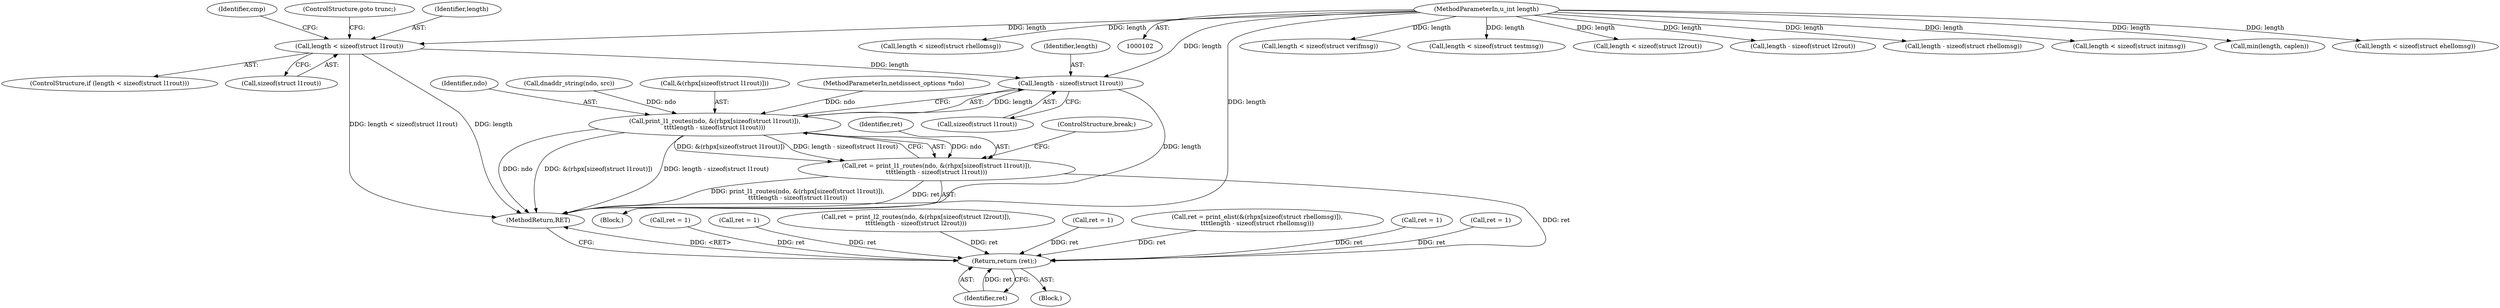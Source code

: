 digraph "0_tcpdump_c6e0531b5def26ecf912e8de6ade86cbdaed3751_0@API" {
"1000339" [label="(Call,length < sizeof(struct l1rout))"];
"1000105" [label="(MethodParameterIn,u_int length)"];
"1000373" [label="(Call,length - sizeof(struct l1rout))"];
"1000366" [label="(Call,print_l1_routes(ndo, &(rhpx[sizeof(struct l1rout)]),\n\t\t\t\tlength - sizeof(struct l1rout)))"];
"1000364" [label="(Call,ret = print_l1_routes(ndo, &(rhpx[sizeof(struct l1rout)]),\n\t\t\t\tlength - sizeof(struct l1rout)))"];
"1000717" [label="(Return,return (ret);)"];
"1000249" [label="(Call,length < sizeof(struct verifmsg))"];
"1000239" [label="(Call,ret = 1)"];
"1000361" [label="(Call,dnaddr_string(ndo, src))"];
"1000294" [label="(Call,length < sizeof(struct testmsg))"];
"1000105" [label="(MethodParameterIn,u_int length)"];
"1000384" [label="(Call,length < sizeof(struct l2rout))"];
"1000418" [label="(Call,length - sizeof(struct l2rout))"];
"1000697" [label="(Call,ret = 1)"];
"1000377" [label="(ControlStructure,break;)"];
"1000346" [label="(Identifier,cmp)"];
"1000548" [label="(Call,length - sizeof(struct rhellomsg))"];
"1000365" [label="(Identifier,ret)"];
"1000367" [label="(Identifier,ndo)"];
"1000339" [label="(Call,length < sizeof(struct l1rout))"];
"1000368" [label="(Call,&(rhpx[sizeof(struct l1rout)]))"];
"1000153" [label="(Call,length < sizeof(struct initmsg))"];
"1000366" [label="(Call,print_l1_routes(ndo, &(rhpx[sizeof(struct l1rout)]),\n\t\t\t\tlength - sizeof(struct l1rout)))"];
"1000341" [label="(Call,sizeof(struct l1rout))"];
"1000409" [label="(Call,ret = print_l2_routes(ndo, &(rhpx[sizeof(struct l2rout)]),\n\t\t\t\tlength - sizeof(struct l2rout)))"];
"1000717" [label="(Return,return (ret);)"];
"1000364" [label="(Call,ret = print_l1_routes(ndo, &(rhpx[sizeof(struct l1rout)]),\n\t\t\t\tlength - sizeof(struct l1rout)))"];
"1000713" [label="(Call,ret = 1)"];
"1000718" [label="(Identifier,ret)"];
"1000540" [label="(Call,ret = print_elist(&(rhpx[sizeof(struct rhellomsg)]),\n\t\t\t\tlength - sizeof(struct rhellomsg)))"];
"1000338" [label="(ControlStructure,if (length < sizeof(struct l1rout)))"];
"1000343" [label="(ControlStructure,goto trunc;)"];
"1000103" [label="(MethodParameterIn,netdissect_options *ndo)"];
"1000373" [label="(Call,length - sizeof(struct l1rout))"];
"1000710" [label="(Call,min(length, caplen))"];
"1000146" [label="(Block,)"];
"1000107" [label="(Block,)"];
"1000722" [label="(MethodReturn,RET)"];
"1000329" [label="(Call,ret = 1)"];
"1000375" [label="(Call,sizeof(struct l1rout))"];
"1000374" [label="(Identifier,length)"];
"1000284" [label="(Call,ret = 1)"];
"1000559" [label="(Call,length < sizeof(struct ehellomsg))"];
"1000340" [label="(Identifier,length)"];
"1000429" [label="(Call,length < sizeof(struct rhellomsg))"];
"1000339" -> "1000338"  [label="AST: "];
"1000339" -> "1000341"  [label="CFG: "];
"1000340" -> "1000339"  [label="AST: "];
"1000341" -> "1000339"  [label="AST: "];
"1000343" -> "1000339"  [label="CFG: "];
"1000346" -> "1000339"  [label="CFG: "];
"1000339" -> "1000722"  [label="DDG: length < sizeof(struct l1rout)"];
"1000339" -> "1000722"  [label="DDG: length"];
"1000105" -> "1000339"  [label="DDG: length"];
"1000339" -> "1000373"  [label="DDG: length"];
"1000105" -> "1000102"  [label="AST: "];
"1000105" -> "1000722"  [label="DDG: length"];
"1000105" -> "1000153"  [label="DDG: length"];
"1000105" -> "1000249"  [label="DDG: length"];
"1000105" -> "1000294"  [label="DDG: length"];
"1000105" -> "1000373"  [label="DDG: length"];
"1000105" -> "1000384"  [label="DDG: length"];
"1000105" -> "1000418"  [label="DDG: length"];
"1000105" -> "1000429"  [label="DDG: length"];
"1000105" -> "1000548"  [label="DDG: length"];
"1000105" -> "1000559"  [label="DDG: length"];
"1000105" -> "1000710"  [label="DDG: length"];
"1000373" -> "1000366"  [label="AST: "];
"1000373" -> "1000375"  [label="CFG: "];
"1000374" -> "1000373"  [label="AST: "];
"1000375" -> "1000373"  [label="AST: "];
"1000366" -> "1000373"  [label="CFG: "];
"1000373" -> "1000722"  [label="DDG: length"];
"1000373" -> "1000366"  [label="DDG: length"];
"1000366" -> "1000364"  [label="AST: "];
"1000367" -> "1000366"  [label="AST: "];
"1000368" -> "1000366"  [label="AST: "];
"1000364" -> "1000366"  [label="CFG: "];
"1000366" -> "1000722"  [label="DDG: &(rhpx[sizeof(struct l1rout)])"];
"1000366" -> "1000722"  [label="DDG: length - sizeof(struct l1rout)"];
"1000366" -> "1000722"  [label="DDG: ndo"];
"1000366" -> "1000364"  [label="DDG: ndo"];
"1000366" -> "1000364"  [label="DDG: &(rhpx[sizeof(struct l1rout)])"];
"1000366" -> "1000364"  [label="DDG: length - sizeof(struct l1rout)"];
"1000361" -> "1000366"  [label="DDG: ndo"];
"1000103" -> "1000366"  [label="DDG: ndo"];
"1000364" -> "1000146"  [label="AST: "];
"1000365" -> "1000364"  [label="AST: "];
"1000377" -> "1000364"  [label="CFG: "];
"1000364" -> "1000722"  [label="DDG: ret"];
"1000364" -> "1000722"  [label="DDG: print_l1_routes(ndo, &(rhpx[sizeof(struct l1rout)]),\n\t\t\t\tlength - sizeof(struct l1rout))"];
"1000364" -> "1000717"  [label="DDG: ret"];
"1000717" -> "1000107"  [label="AST: "];
"1000717" -> "1000718"  [label="CFG: "];
"1000718" -> "1000717"  [label="AST: "];
"1000722" -> "1000717"  [label="CFG: "];
"1000717" -> "1000722"  [label="DDG: <RET>"];
"1000718" -> "1000717"  [label="DDG: ret"];
"1000284" -> "1000717"  [label="DDG: ret"];
"1000239" -> "1000717"  [label="DDG: ret"];
"1000329" -> "1000717"  [label="DDG: ret"];
"1000409" -> "1000717"  [label="DDG: ret"];
"1000697" -> "1000717"  [label="DDG: ret"];
"1000540" -> "1000717"  [label="DDG: ret"];
"1000713" -> "1000717"  [label="DDG: ret"];
}
